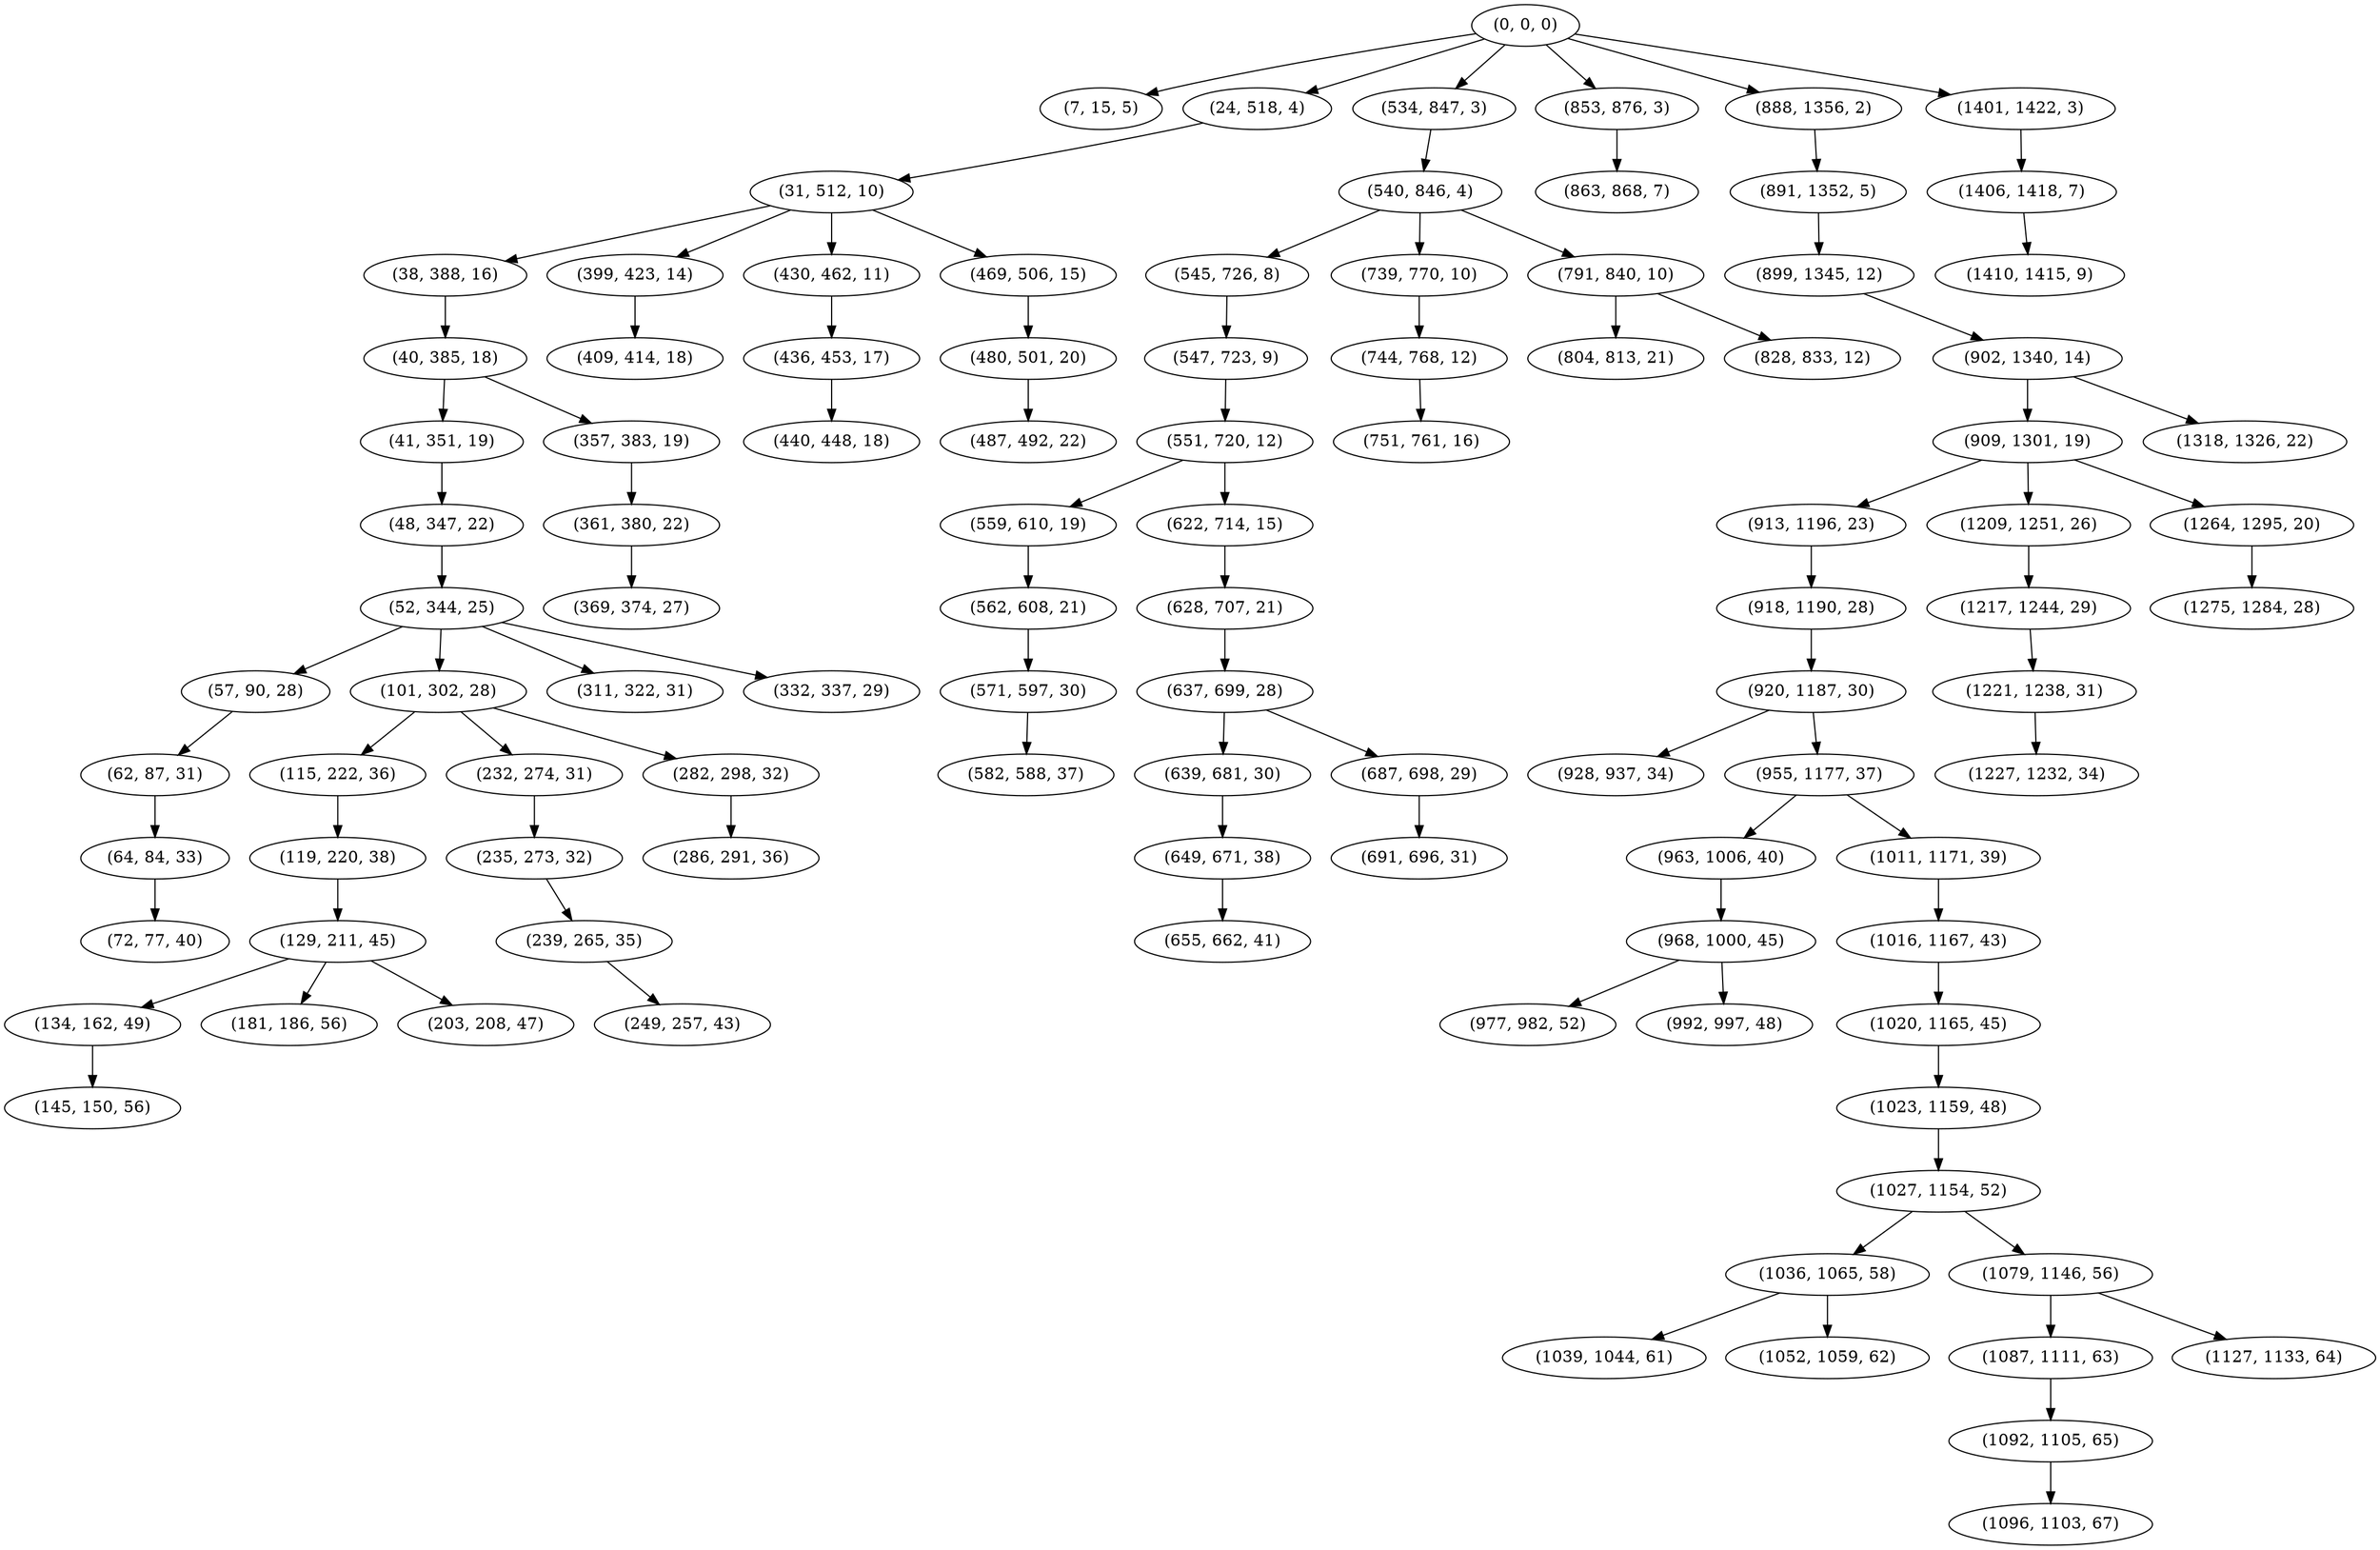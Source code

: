 digraph tree {
    "(0, 0, 0)";
    "(7, 15, 5)";
    "(24, 518, 4)";
    "(31, 512, 10)";
    "(38, 388, 16)";
    "(40, 385, 18)";
    "(41, 351, 19)";
    "(48, 347, 22)";
    "(52, 344, 25)";
    "(57, 90, 28)";
    "(62, 87, 31)";
    "(64, 84, 33)";
    "(72, 77, 40)";
    "(101, 302, 28)";
    "(115, 222, 36)";
    "(119, 220, 38)";
    "(129, 211, 45)";
    "(134, 162, 49)";
    "(145, 150, 56)";
    "(181, 186, 56)";
    "(203, 208, 47)";
    "(232, 274, 31)";
    "(235, 273, 32)";
    "(239, 265, 35)";
    "(249, 257, 43)";
    "(282, 298, 32)";
    "(286, 291, 36)";
    "(311, 322, 31)";
    "(332, 337, 29)";
    "(357, 383, 19)";
    "(361, 380, 22)";
    "(369, 374, 27)";
    "(399, 423, 14)";
    "(409, 414, 18)";
    "(430, 462, 11)";
    "(436, 453, 17)";
    "(440, 448, 18)";
    "(469, 506, 15)";
    "(480, 501, 20)";
    "(487, 492, 22)";
    "(534, 847, 3)";
    "(540, 846, 4)";
    "(545, 726, 8)";
    "(547, 723, 9)";
    "(551, 720, 12)";
    "(559, 610, 19)";
    "(562, 608, 21)";
    "(571, 597, 30)";
    "(582, 588, 37)";
    "(622, 714, 15)";
    "(628, 707, 21)";
    "(637, 699, 28)";
    "(639, 681, 30)";
    "(649, 671, 38)";
    "(655, 662, 41)";
    "(687, 698, 29)";
    "(691, 696, 31)";
    "(739, 770, 10)";
    "(744, 768, 12)";
    "(751, 761, 16)";
    "(791, 840, 10)";
    "(804, 813, 21)";
    "(828, 833, 12)";
    "(853, 876, 3)";
    "(863, 868, 7)";
    "(888, 1356, 2)";
    "(891, 1352, 5)";
    "(899, 1345, 12)";
    "(902, 1340, 14)";
    "(909, 1301, 19)";
    "(913, 1196, 23)";
    "(918, 1190, 28)";
    "(920, 1187, 30)";
    "(928, 937, 34)";
    "(955, 1177, 37)";
    "(963, 1006, 40)";
    "(968, 1000, 45)";
    "(977, 982, 52)";
    "(992, 997, 48)";
    "(1011, 1171, 39)";
    "(1016, 1167, 43)";
    "(1020, 1165, 45)";
    "(1023, 1159, 48)";
    "(1027, 1154, 52)";
    "(1036, 1065, 58)";
    "(1039, 1044, 61)";
    "(1052, 1059, 62)";
    "(1079, 1146, 56)";
    "(1087, 1111, 63)";
    "(1092, 1105, 65)";
    "(1096, 1103, 67)";
    "(1127, 1133, 64)";
    "(1209, 1251, 26)";
    "(1217, 1244, 29)";
    "(1221, 1238, 31)";
    "(1227, 1232, 34)";
    "(1264, 1295, 20)";
    "(1275, 1284, 28)";
    "(1318, 1326, 22)";
    "(1401, 1422, 3)";
    "(1406, 1418, 7)";
    "(1410, 1415, 9)";
    "(0, 0, 0)" -> "(7, 15, 5)";
    "(0, 0, 0)" -> "(24, 518, 4)";
    "(0, 0, 0)" -> "(534, 847, 3)";
    "(0, 0, 0)" -> "(853, 876, 3)";
    "(0, 0, 0)" -> "(888, 1356, 2)";
    "(0, 0, 0)" -> "(1401, 1422, 3)";
    "(24, 518, 4)" -> "(31, 512, 10)";
    "(31, 512, 10)" -> "(38, 388, 16)";
    "(31, 512, 10)" -> "(399, 423, 14)";
    "(31, 512, 10)" -> "(430, 462, 11)";
    "(31, 512, 10)" -> "(469, 506, 15)";
    "(38, 388, 16)" -> "(40, 385, 18)";
    "(40, 385, 18)" -> "(41, 351, 19)";
    "(40, 385, 18)" -> "(357, 383, 19)";
    "(41, 351, 19)" -> "(48, 347, 22)";
    "(48, 347, 22)" -> "(52, 344, 25)";
    "(52, 344, 25)" -> "(57, 90, 28)";
    "(52, 344, 25)" -> "(101, 302, 28)";
    "(52, 344, 25)" -> "(311, 322, 31)";
    "(52, 344, 25)" -> "(332, 337, 29)";
    "(57, 90, 28)" -> "(62, 87, 31)";
    "(62, 87, 31)" -> "(64, 84, 33)";
    "(64, 84, 33)" -> "(72, 77, 40)";
    "(101, 302, 28)" -> "(115, 222, 36)";
    "(101, 302, 28)" -> "(232, 274, 31)";
    "(101, 302, 28)" -> "(282, 298, 32)";
    "(115, 222, 36)" -> "(119, 220, 38)";
    "(119, 220, 38)" -> "(129, 211, 45)";
    "(129, 211, 45)" -> "(134, 162, 49)";
    "(129, 211, 45)" -> "(181, 186, 56)";
    "(129, 211, 45)" -> "(203, 208, 47)";
    "(134, 162, 49)" -> "(145, 150, 56)";
    "(232, 274, 31)" -> "(235, 273, 32)";
    "(235, 273, 32)" -> "(239, 265, 35)";
    "(239, 265, 35)" -> "(249, 257, 43)";
    "(282, 298, 32)" -> "(286, 291, 36)";
    "(357, 383, 19)" -> "(361, 380, 22)";
    "(361, 380, 22)" -> "(369, 374, 27)";
    "(399, 423, 14)" -> "(409, 414, 18)";
    "(430, 462, 11)" -> "(436, 453, 17)";
    "(436, 453, 17)" -> "(440, 448, 18)";
    "(469, 506, 15)" -> "(480, 501, 20)";
    "(480, 501, 20)" -> "(487, 492, 22)";
    "(534, 847, 3)" -> "(540, 846, 4)";
    "(540, 846, 4)" -> "(545, 726, 8)";
    "(540, 846, 4)" -> "(739, 770, 10)";
    "(540, 846, 4)" -> "(791, 840, 10)";
    "(545, 726, 8)" -> "(547, 723, 9)";
    "(547, 723, 9)" -> "(551, 720, 12)";
    "(551, 720, 12)" -> "(559, 610, 19)";
    "(551, 720, 12)" -> "(622, 714, 15)";
    "(559, 610, 19)" -> "(562, 608, 21)";
    "(562, 608, 21)" -> "(571, 597, 30)";
    "(571, 597, 30)" -> "(582, 588, 37)";
    "(622, 714, 15)" -> "(628, 707, 21)";
    "(628, 707, 21)" -> "(637, 699, 28)";
    "(637, 699, 28)" -> "(639, 681, 30)";
    "(637, 699, 28)" -> "(687, 698, 29)";
    "(639, 681, 30)" -> "(649, 671, 38)";
    "(649, 671, 38)" -> "(655, 662, 41)";
    "(687, 698, 29)" -> "(691, 696, 31)";
    "(739, 770, 10)" -> "(744, 768, 12)";
    "(744, 768, 12)" -> "(751, 761, 16)";
    "(791, 840, 10)" -> "(804, 813, 21)";
    "(791, 840, 10)" -> "(828, 833, 12)";
    "(853, 876, 3)" -> "(863, 868, 7)";
    "(888, 1356, 2)" -> "(891, 1352, 5)";
    "(891, 1352, 5)" -> "(899, 1345, 12)";
    "(899, 1345, 12)" -> "(902, 1340, 14)";
    "(902, 1340, 14)" -> "(909, 1301, 19)";
    "(902, 1340, 14)" -> "(1318, 1326, 22)";
    "(909, 1301, 19)" -> "(913, 1196, 23)";
    "(909, 1301, 19)" -> "(1209, 1251, 26)";
    "(909, 1301, 19)" -> "(1264, 1295, 20)";
    "(913, 1196, 23)" -> "(918, 1190, 28)";
    "(918, 1190, 28)" -> "(920, 1187, 30)";
    "(920, 1187, 30)" -> "(928, 937, 34)";
    "(920, 1187, 30)" -> "(955, 1177, 37)";
    "(955, 1177, 37)" -> "(963, 1006, 40)";
    "(955, 1177, 37)" -> "(1011, 1171, 39)";
    "(963, 1006, 40)" -> "(968, 1000, 45)";
    "(968, 1000, 45)" -> "(977, 982, 52)";
    "(968, 1000, 45)" -> "(992, 997, 48)";
    "(1011, 1171, 39)" -> "(1016, 1167, 43)";
    "(1016, 1167, 43)" -> "(1020, 1165, 45)";
    "(1020, 1165, 45)" -> "(1023, 1159, 48)";
    "(1023, 1159, 48)" -> "(1027, 1154, 52)";
    "(1027, 1154, 52)" -> "(1036, 1065, 58)";
    "(1027, 1154, 52)" -> "(1079, 1146, 56)";
    "(1036, 1065, 58)" -> "(1039, 1044, 61)";
    "(1036, 1065, 58)" -> "(1052, 1059, 62)";
    "(1079, 1146, 56)" -> "(1087, 1111, 63)";
    "(1079, 1146, 56)" -> "(1127, 1133, 64)";
    "(1087, 1111, 63)" -> "(1092, 1105, 65)";
    "(1092, 1105, 65)" -> "(1096, 1103, 67)";
    "(1209, 1251, 26)" -> "(1217, 1244, 29)";
    "(1217, 1244, 29)" -> "(1221, 1238, 31)";
    "(1221, 1238, 31)" -> "(1227, 1232, 34)";
    "(1264, 1295, 20)" -> "(1275, 1284, 28)";
    "(1401, 1422, 3)" -> "(1406, 1418, 7)";
    "(1406, 1418, 7)" -> "(1410, 1415, 9)";
}
